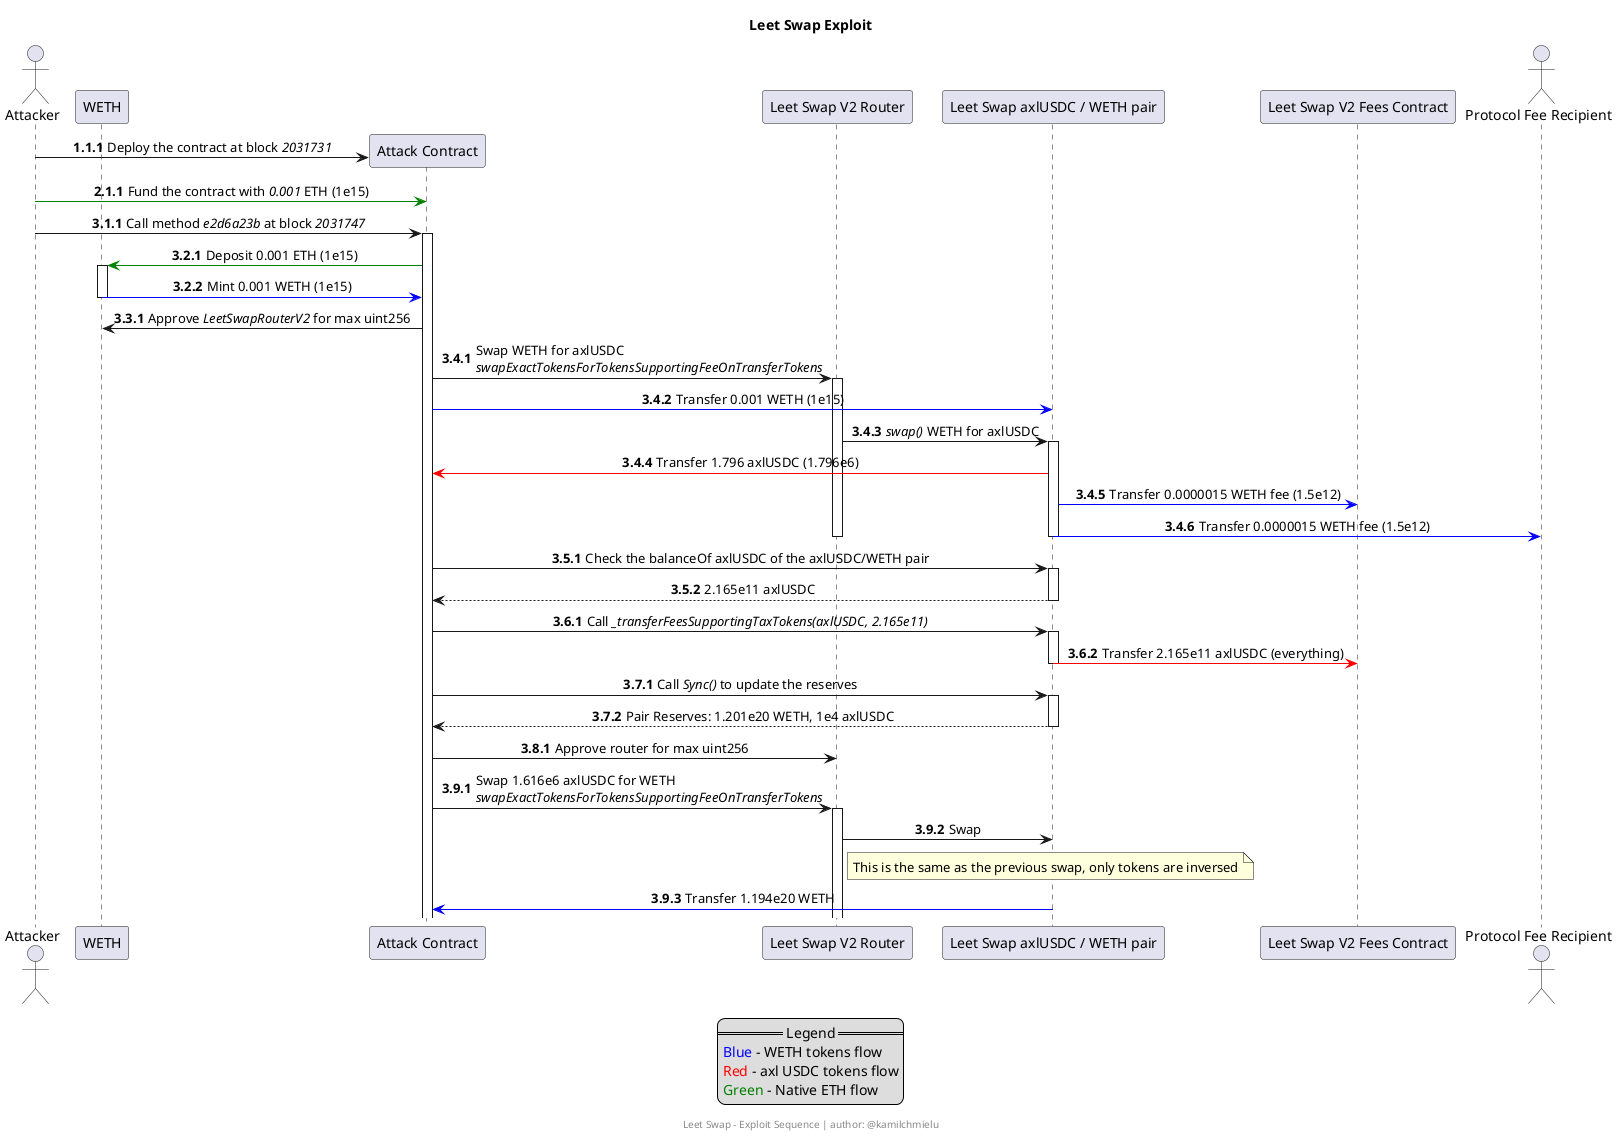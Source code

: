 @startuml
title Leet Swap Exploit

/' //////////////////////////////////////////////////////////////////
//                      System Participants                        //
////////////////////////////////////////////////////////////////// '/

actor "Attacker" as Attacker
participant "WETH" as WETH
participant "Attack Contract" as AttackContract
participant "Leet Swap V2 Router" as LeetSwapV2Router 
participant "Leet Swap axlUSDC / WETH pair" as AxlUsdcWethPair
participant "Leet Swap V2 Fees Contract" as LeetSwapV2Fees
actor "Protocol Fee Recipient" as ProtocolFeeRecipient

/' //////////////////////////////////////////////////////////////////
//                         Interactions                            //
////////////////////////////////////////////////////////////////// '/

'Numbers are in the A.B.C format, by calling `inc A` you will increase the first number by 1'
autonumber 1.1.1
Attacker -> AttackContract ** : Deploy the contract at block //2031731//

autonumber inc A
Attacker -[#green]> AttackContract : Fund the contract with //0.001// ETH (1e15)

autonumber inc A
Attacker -> AttackContract ++ : Call method //e2d6a23b// at block //2031747//

autonumber inc B
AttackContract -[#green]> WETH ++ : Deposit 0.001 ETH (1e15)
WETH -[#blue]> AttackContract -- : Mint 0.001 WETH (1e15)

autonumber inc B
AttackContract -> WETH : Approve //LeetSwapRouterV2// for max uint256

autonumber inc B
AttackContract -> LeetSwapV2Router ++ : Swap WETH for axlUSDC\n//swapExactTokensForTokensSupportingFeeOnTransferTokens//
AttackContract -[#blue]> AxlUsdcWethPair : Transfer 0.001 WETH (1e15)
LeetSwapV2Router -> AxlUsdcWethPair ++ : //swap()// WETH for axlUSDC
AxlUsdcWethPair -[#red]> AttackContract : Transfer 1.796 axlUSDC (1.796e6)
AxlUsdcWethPair -[#blue]> LeetSwapV2Fees : Transfer 0.0000015 WETH fee (1.5e12)
AxlUsdcWethPair -[#blue]> ProtocolFeeRecipient -- : Transfer 0.0000015 WETH fee (1.5e12)
deactivate

autonumber inc B
AttackContract -> AxlUsdcWethPair ++ : Check the balanceOf axlUSDC of the axlUSDC/WETH pair
return 2.165e11 axlUSDC

autonumber inc B
AttackContract -> AxlUsdcWethPair ++ : Call //_transferFeesSupportingTaxTokens(axlUSDC, 2.165e11)//
AxlUsdcWethPair -[#red]> LeetSwapV2Fees -- : Transfer 2.165e11 axlUSDC (everything)

autonumber inc B
AttackContract -> AxlUsdcWethPair ++ : Call //Sync()// to update the reserves
return Pair Reserves: 1.201e20 WETH, 1e4 axlUSDC

autonumber inc B
AttackContract -> LeetSwapV2Router : Approve router for max uint256

autonumber inc B
AttackContract -> LeetSwapV2Router ++ : Swap 1.616e6 axlUSDC for WETH\n//swapExactTokensForTokensSupportingFeeOnTransferTokens//
LeetSwapV2Router -> AxlUsdcWethPair : Swap
note right of LeetSwapV2Router : This is the same as the previous swap, only tokens are inversed 
AxlUsdcWethPair -[#blue]> AttackContract -- : Transfer 1.194e20 WETH

/' //////////////////////////////////////////////////////////////////
//                            Legend                               //
////////////////////////////////////////////////////////////////// '/

legend
    == Legend ==
    <font color=blue>Blue</font> - WETH tokens flow
    <font color=red>Red</font> - axl USDC tokens flow
    <font color=green>Green</font> - Native ETH flow
endlegend

/' //////////////////////////////////////////////////////////////////
//                            Styling                              //
////////////////////////////////////////////////////////////////// '/

skinparam sequenceMessageAlign center
skinparam note {
    BorderColor black
    BackgroundColor white
    FontColor black
}
skinparam participant {
    FontSize 25
    BackgroundColor lightgray
}

footer Leet Swap - Exploit Sequence | author: @kamilchmielu
@enduml
